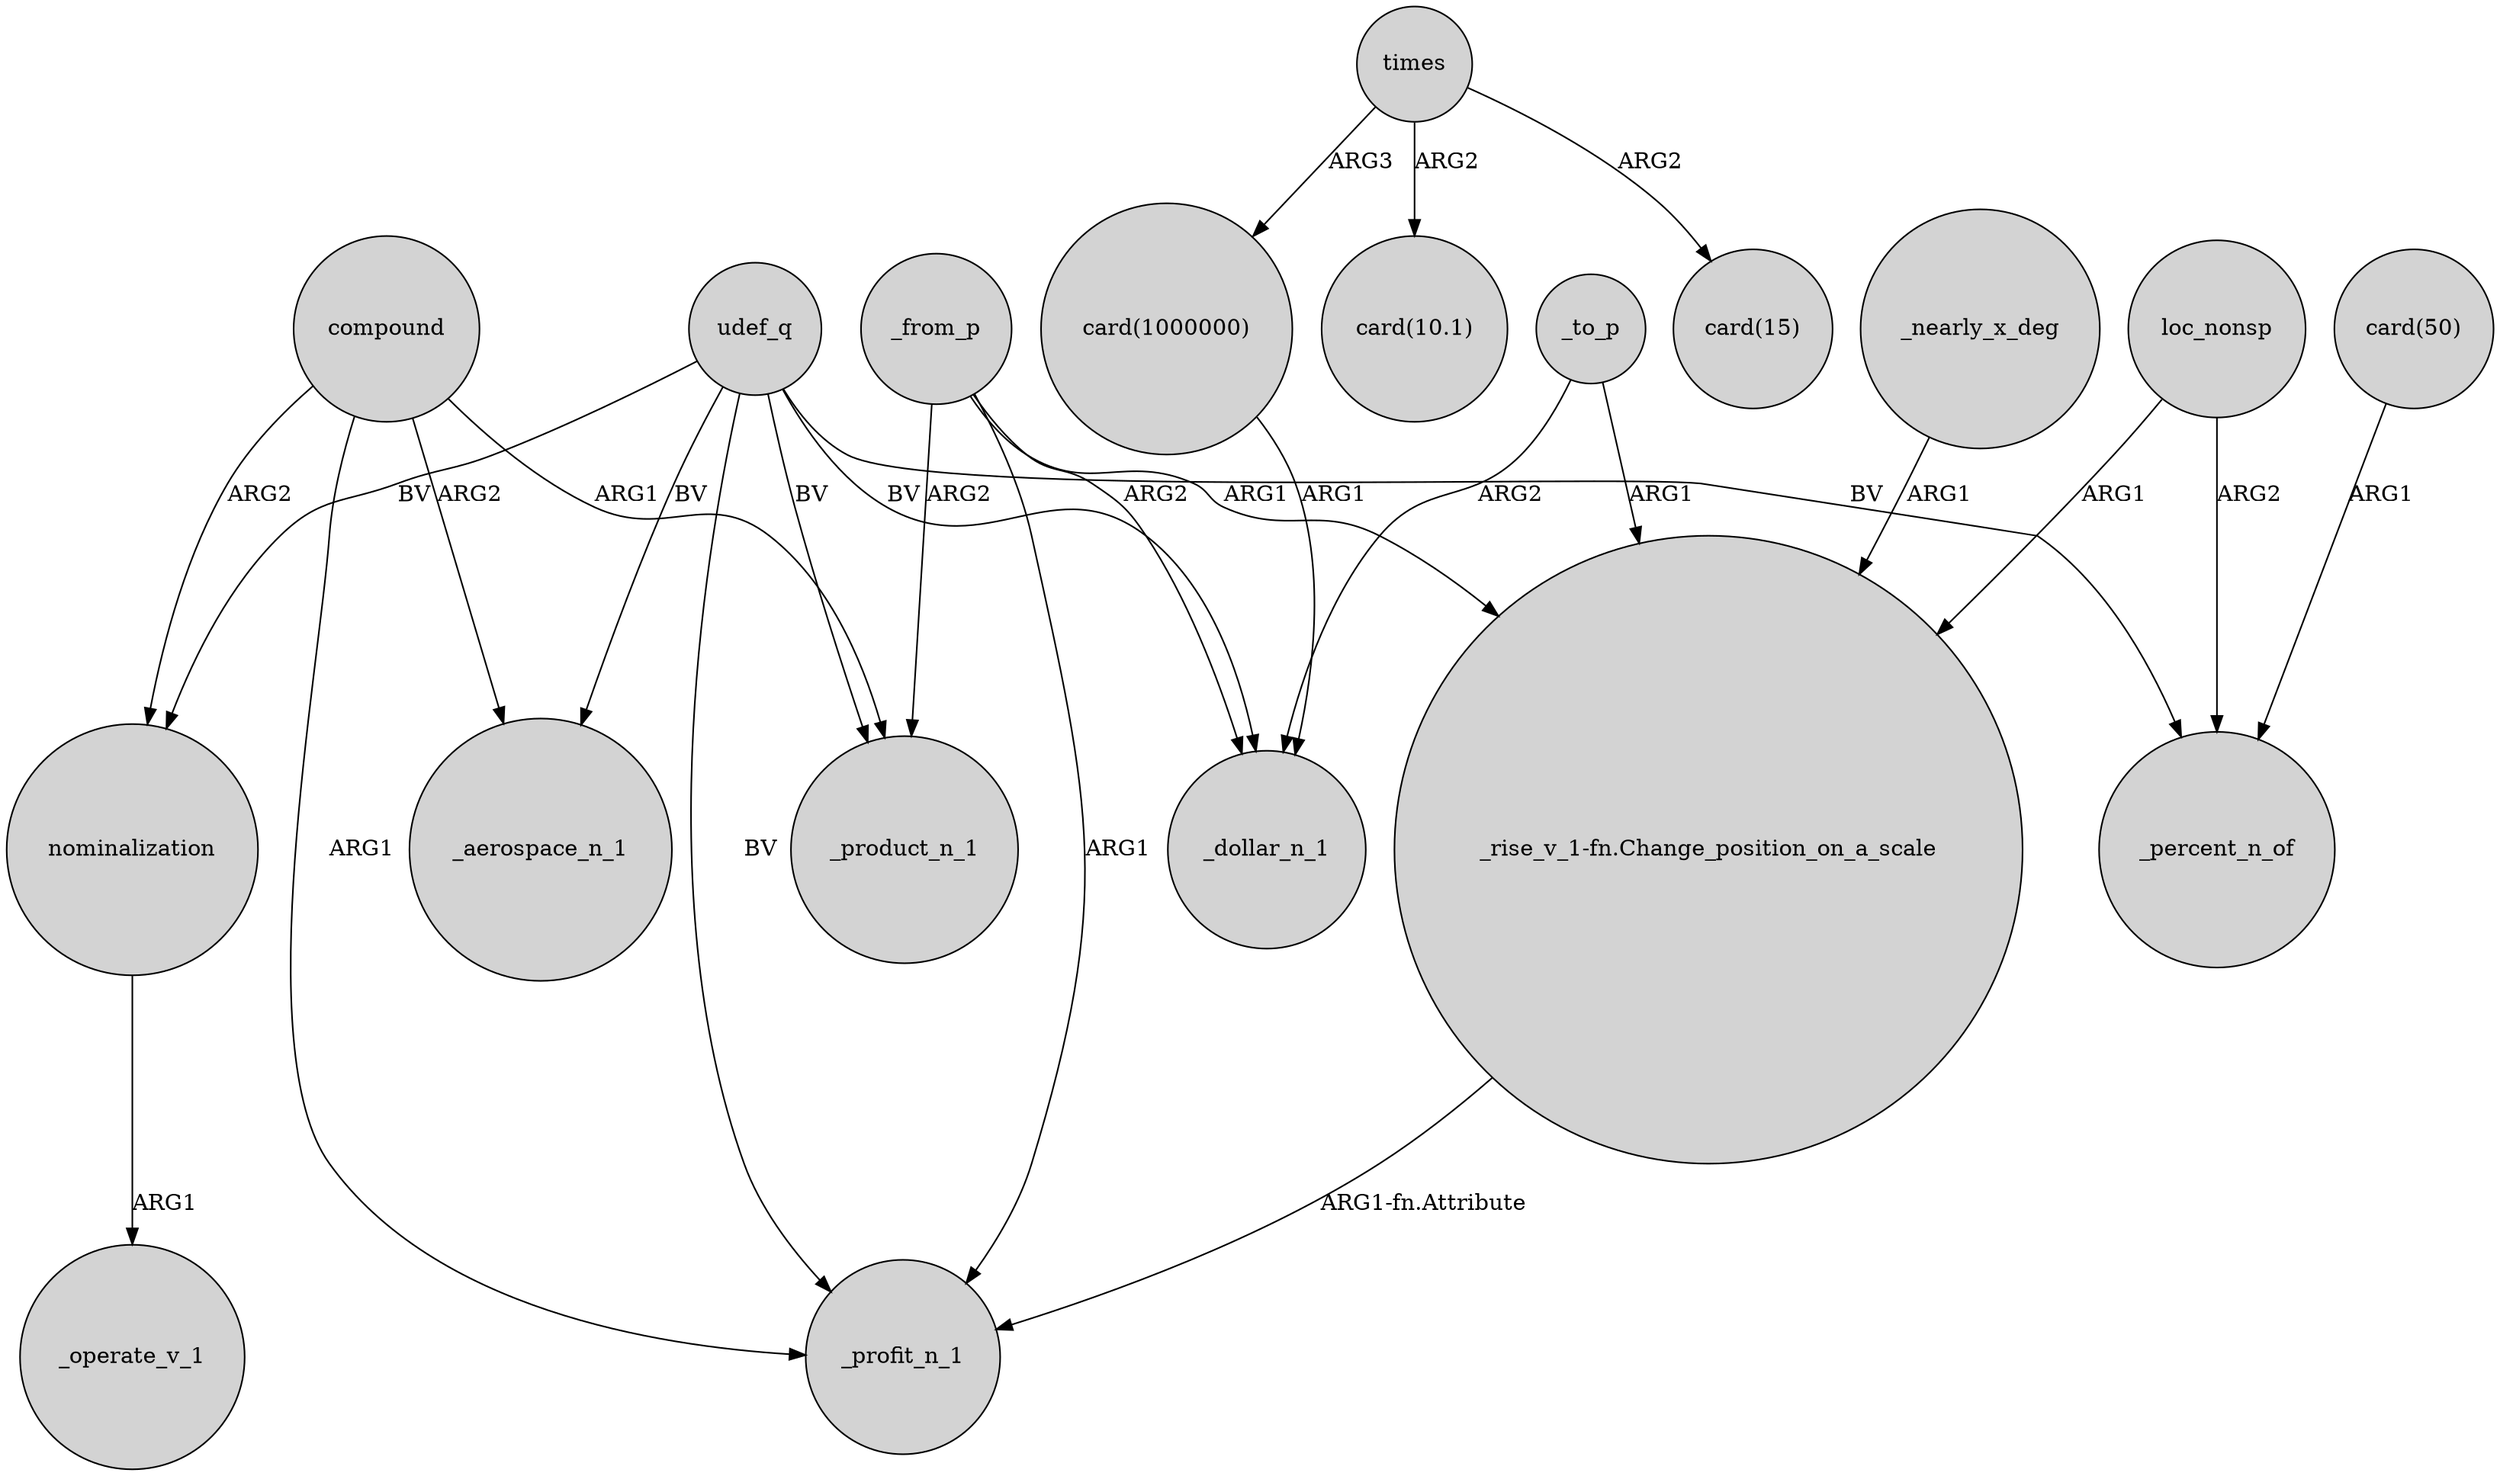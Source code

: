 digraph {
	node [shape=circle style=filled]
	"_rise_v_1-fn.Change_position_on_a_scale" -> _profit_n_1 [label="ARG1-fn.Attribute"]
	compound -> _aerospace_n_1 [label=ARG2]
	_to_p -> "_rise_v_1-fn.Change_position_on_a_scale" [label=ARG1]
	loc_nonsp -> "_rise_v_1-fn.Change_position_on_a_scale" [label=ARG1]
	udef_q -> nominalization [label=BV]
	times -> "card(10.1)" [label=ARG2]
	nominalization -> _operate_v_1 [label=ARG1]
	times -> "card(1000000)" [label=ARG3]
	udef_q -> _profit_n_1 [label=BV]
	udef_q -> _product_n_1 [label=BV]
	_to_p -> _dollar_n_1 [label=ARG2]
	compound -> nominalization [label=ARG2]
	_nearly_x_deg -> "_rise_v_1-fn.Change_position_on_a_scale" [label=ARG1]
	times -> "card(15)" [label=ARG2]
	udef_q -> _percent_n_of [label=BV]
	compound -> _profit_n_1 [label=ARG1]
	_from_p -> _product_n_1 [label=ARG2]
	udef_q -> _dollar_n_1 [label=BV]
	"card(1000000)" -> _dollar_n_1 [label=ARG1]
	udef_q -> _aerospace_n_1 [label=BV]
	"card(50)" -> _percent_n_of [label=ARG1]
	compound -> _product_n_1 [label=ARG1]
	_from_p -> "_rise_v_1-fn.Change_position_on_a_scale" [label=ARG1]
	_from_p -> _dollar_n_1 [label=ARG2]
	_from_p -> _profit_n_1 [label=ARG1]
	loc_nonsp -> _percent_n_of [label=ARG2]
}
